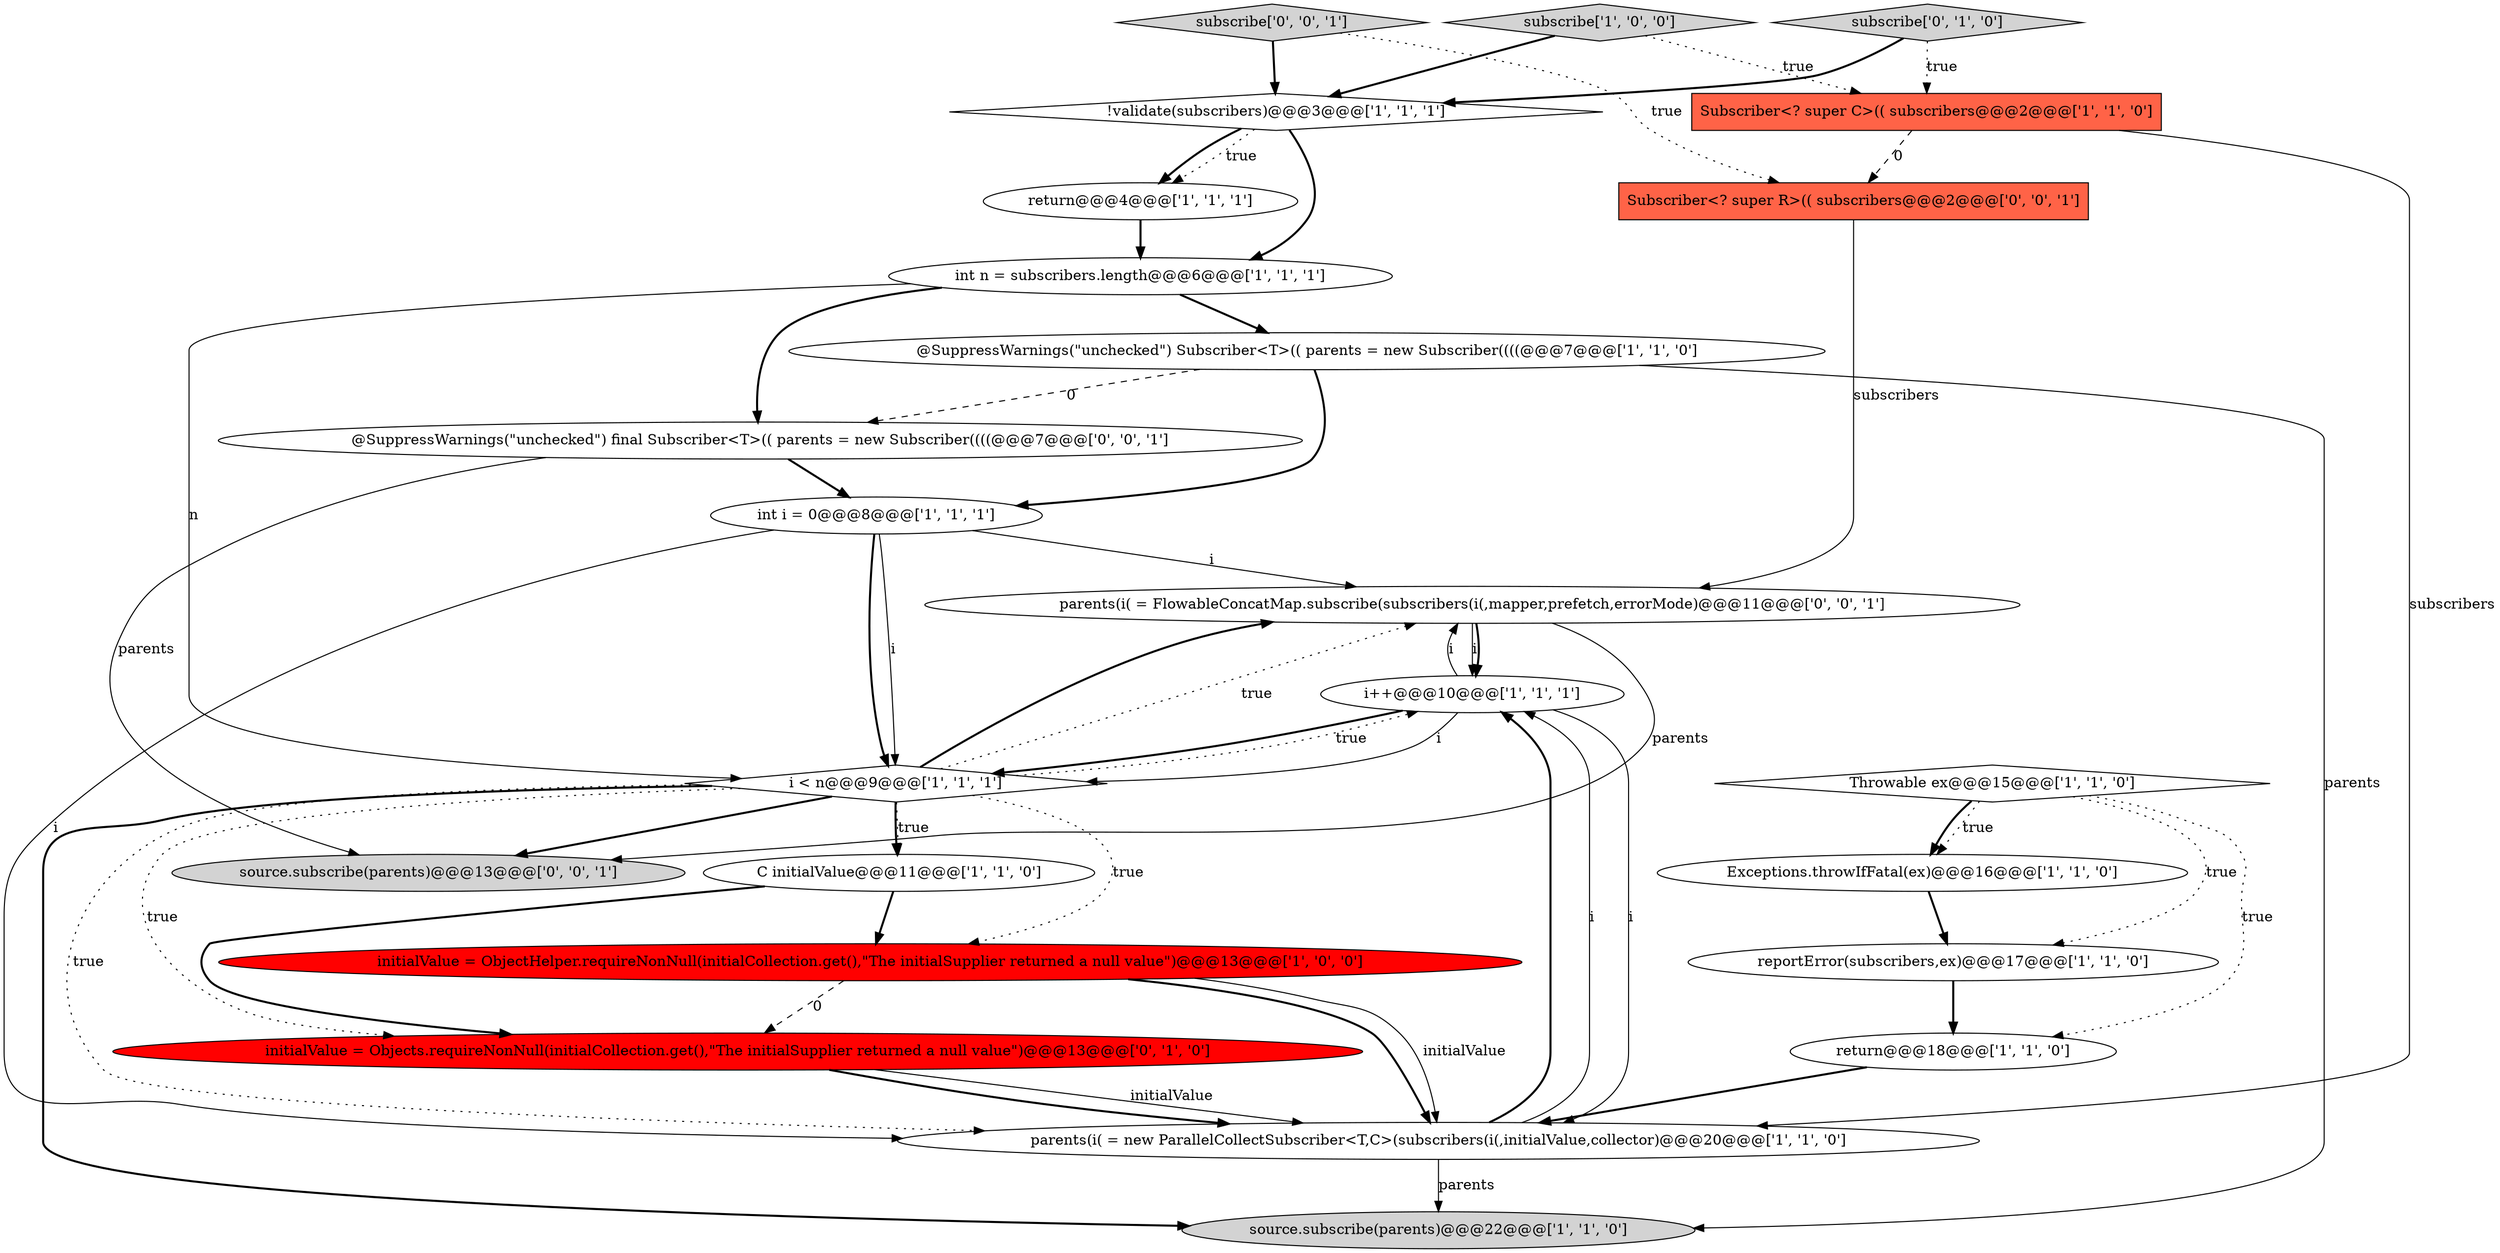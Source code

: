 digraph {
20 [style = filled, label = "Subscriber<? super R>(( subscribers@@@2@@@['0', '0', '1']", fillcolor = tomato, shape = box image = "AAA0AAABBB3BBB"];
1 [style = filled, label = "Throwable ex@@@15@@@['1', '1', '0']", fillcolor = white, shape = diamond image = "AAA0AAABBB1BBB"];
17 [style = filled, label = "initialValue = Objects.requireNonNull(initialCollection.get(),\"The initialSupplier returned a null value\")@@@13@@@['0', '1', '0']", fillcolor = red, shape = ellipse image = "AAA1AAABBB2BBB"];
7 [style = filled, label = "Exceptions.throwIfFatal(ex)@@@16@@@['1', '1', '0']", fillcolor = white, shape = ellipse image = "AAA0AAABBB1BBB"];
2 [style = filled, label = "i < n@@@9@@@['1', '1', '1']", fillcolor = white, shape = diamond image = "AAA0AAABBB1BBB"];
18 [style = filled, label = "subscribe['0', '1', '0']", fillcolor = lightgray, shape = diamond image = "AAA0AAABBB2BBB"];
5 [style = filled, label = "@SuppressWarnings(\"unchecked\") Subscriber<T>(( parents = new Subscriber((((@@@7@@@['1', '1', '0']", fillcolor = white, shape = ellipse image = "AAA0AAABBB1BBB"];
15 [style = filled, label = "source.subscribe(parents)@@@22@@@['1', '1', '0']", fillcolor = lightgray, shape = ellipse image = "AAA0AAABBB1BBB"];
22 [style = filled, label = "source.subscribe(parents)@@@13@@@['0', '0', '1']", fillcolor = lightgray, shape = ellipse image = "AAA0AAABBB3BBB"];
4 [style = filled, label = "reportError(subscribers,ex)@@@17@@@['1', '1', '0']", fillcolor = white, shape = ellipse image = "AAA0AAABBB1BBB"];
3 [style = filled, label = "initialValue = ObjectHelper.requireNonNull(initialCollection.get(),\"The initialSupplier returned a null value\")@@@13@@@['1', '0', '0']", fillcolor = red, shape = ellipse image = "AAA1AAABBB1BBB"];
14 [style = filled, label = "return@@@4@@@['1', '1', '1']", fillcolor = white, shape = ellipse image = "AAA0AAABBB1BBB"];
16 [style = filled, label = "C initialValue@@@11@@@['1', '1', '0']", fillcolor = white, shape = ellipse image = "AAA0AAABBB1BBB"];
8 [style = filled, label = "int n = subscribers.length@@@6@@@['1', '1', '1']", fillcolor = white, shape = ellipse image = "AAA0AAABBB1BBB"];
19 [style = filled, label = "parents(i( = FlowableConcatMap.subscribe(subscribers(i(,mapper,prefetch,errorMode)@@@11@@@['0', '0', '1']", fillcolor = white, shape = ellipse image = "AAA0AAABBB3BBB"];
9 [style = filled, label = "Subscriber<? super C>(( subscribers@@@2@@@['1', '1', '0']", fillcolor = tomato, shape = box image = "AAA0AAABBB1BBB"];
10 [style = filled, label = "!validate(subscribers)@@@3@@@['1', '1', '1']", fillcolor = white, shape = diamond image = "AAA0AAABBB1BBB"];
0 [style = filled, label = "return@@@18@@@['1', '1', '0']", fillcolor = white, shape = ellipse image = "AAA0AAABBB1BBB"];
23 [style = filled, label = "subscribe['0', '0', '1']", fillcolor = lightgray, shape = diamond image = "AAA0AAABBB3BBB"];
12 [style = filled, label = "int i = 0@@@8@@@['1', '1', '1']", fillcolor = white, shape = ellipse image = "AAA0AAABBB1BBB"];
21 [style = filled, label = "@SuppressWarnings(\"unchecked\") final Subscriber<T>(( parents = new Subscriber((((@@@7@@@['0', '0', '1']", fillcolor = white, shape = ellipse image = "AAA0AAABBB3BBB"];
13 [style = filled, label = "subscribe['1', '0', '0']", fillcolor = lightgray, shape = diamond image = "AAA0AAABBB1BBB"];
11 [style = filled, label = "parents(i( = new ParallelCollectSubscriber<T,C>(subscribers(i(,initialValue,collector)@@@20@@@['1', '1', '0']", fillcolor = white, shape = ellipse image = "AAA0AAABBB1BBB"];
6 [style = filled, label = "i++@@@10@@@['1', '1', '1']", fillcolor = white, shape = ellipse image = "AAA0AAABBB1BBB"];
2->3 [style = dotted, label="true"];
9->20 [style = dashed, label="0"];
16->3 [style = bold, label=""];
17->11 [style = solid, label="initialValue"];
13->10 [style = bold, label=""];
2->19 [style = bold, label=""];
3->17 [style = dashed, label="0"];
12->19 [style = solid, label="i"];
10->14 [style = bold, label=""];
19->22 [style = solid, label="parents"];
6->19 [style = solid, label="i"];
2->17 [style = dotted, label="true"];
11->6 [style = bold, label=""];
3->11 [style = bold, label=""];
0->11 [style = bold, label=""];
3->11 [style = solid, label="initialValue"];
1->4 [style = dotted, label="true"];
20->19 [style = solid, label="subscribers"];
19->6 [style = solid, label="i"];
7->4 [style = bold, label=""];
16->17 [style = bold, label=""];
19->6 [style = bold, label=""];
11->15 [style = solid, label="parents"];
1->7 [style = bold, label=""];
21->22 [style = solid, label="parents"];
4->0 [style = bold, label=""];
10->14 [style = dotted, label="true"];
2->11 [style = dotted, label="true"];
1->7 [style = dotted, label="true"];
2->19 [style = dotted, label="true"];
2->16 [style = bold, label=""];
6->2 [style = bold, label=""];
21->12 [style = bold, label=""];
23->20 [style = dotted, label="true"];
12->2 [style = bold, label=""];
8->2 [style = solid, label="n"];
6->2 [style = solid, label="i"];
11->6 [style = solid, label="i"];
12->2 [style = solid, label="i"];
10->8 [style = bold, label=""];
6->11 [style = solid, label="i"];
8->5 [style = bold, label=""];
5->12 [style = bold, label=""];
2->6 [style = dotted, label="true"];
18->10 [style = bold, label=""];
18->9 [style = dotted, label="true"];
2->15 [style = bold, label=""];
23->10 [style = bold, label=""];
5->21 [style = dashed, label="0"];
8->21 [style = bold, label=""];
12->11 [style = solid, label="i"];
14->8 [style = bold, label=""];
9->11 [style = solid, label="subscribers"];
1->0 [style = dotted, label="true"];
2->22 [style = bold, label=""];
5->15 [style = solid, label="parents"];
2->16 [style = dotted, label="true"];
17->11 [style = bold, label=""];
13->9 [style = dotted, label="true"];
}
